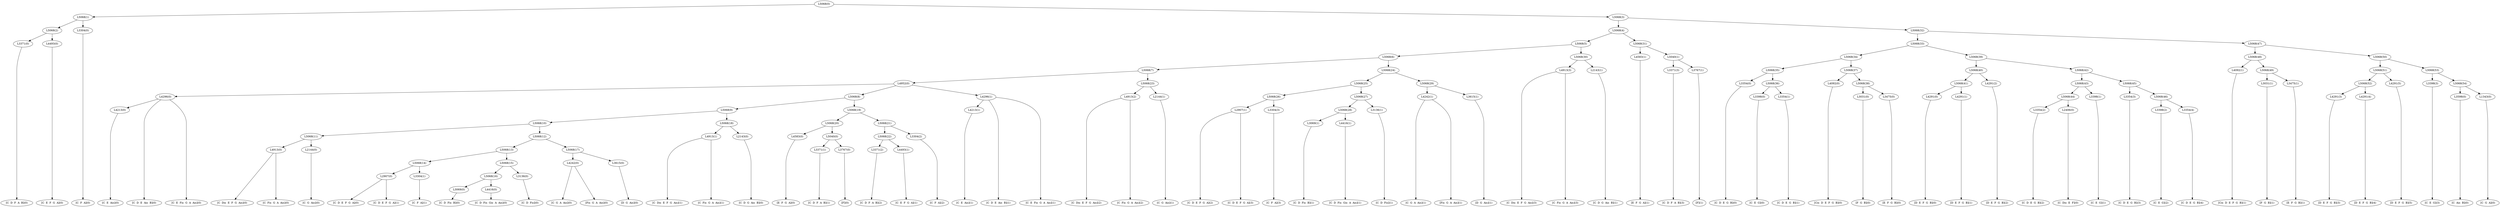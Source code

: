 digraph sample{
"L3371(0)"->"[C  D  F  A  B](0)"
"L4493(0)"->"[C  E  F  G  A](0)"
"L5068(2)"->"L3371(0)"
"L5068(2)"->"L4493(0)"
"L3304(0)"->"[C  F  A](0)"
"L5068(1)"->"L5068(2)"
"L5068(1)"->"L3304(0)"
"L4213(0)"->"[C  E  Ais](0)"
"L4296(0)"->"[C  D  E  Ais  B](0)"
"L4296(0)"->"[C  E  Fis  G  A  Ais](0)"
"L4296(0)"->"L4213(0)"
"L4913(0)"->"[C  Dis  E  F  G  Ais](0)"
"L4913(0)"->"[C  Fis  G  A  Ais](0)"
"L2144(0)"->"[C  G  Ais](0)"
"L5068(11)"->"L4913(0)"
"L5068(11)"->"L2144(0)"
"L2907(0)"->"[C  D  E  F  G  A](0)"
"L2907(0)"->"[C  D  E  F  G  A](1)"
"L3304(1)"->"[C  F  A](1)"
"L5068(14)"->"L2907(0)"
"L5068(14)"->"L3304(1)"
"L3069(0)"->"[C  D  Fis  B](0)"
"L4416(0)"->"[C  D  Fis  Gis  A  Ais](0)"
"L5068(16)"->"L3069(0)"
"L5068(16)"->"L4416(0)"
"L3136(0)"->"[C  D  Fis](0)"
"L5068(15)"->"L5068(16)"
"L5068(15)"->"L3136(0)"
"L5068(13)"->"L5068(14)"
"L5068(13)"->"L5068(15)"
"L4242(0)"->"[C  G  A  Ais](0)"
"L4242(0)"->"[Fis  G  A  Ais](0)"
"L3615(0)"->"[D  G  Ais](0)"
"L5068(17)"->"L4242(0)"
"L5068(17)"->"L3615(0)"
"L5068(12)"->"L5068(13)"
"L5068(12)"->"L5068(17)"
"L5068(10)"->"L5068(11)"
"L5068(10)"->"L5068(12)"
"L4913(1)"->"[C  Dis  E  F  G  Ais](1)"
"L4913(1)"->"[C  Fis  G  A  Ais](1)"
"L2143(0)"->"[C  D  G  Ais  B](0)"
"L5068(18)"->"L4913(1)"
"L5068(18)"->"L2143(0)"
"L5068(9)"->"L5068(10)"
"L5068(9)"->"L5068(18)"
"L4583(0)"->"[E  F  G  A](0)"
"L3371(1)"->"[C  D  F  A  B](1)"
"L3767(0)"->"[F](0)"
"L5040(0)"->"L3371(1)"
"L5040(0)"->"L3767(0)"
"L5068(20)"->"L4583(0)"
"L5068(20)"->"L5040(0)"
"L3371(2)"->"[C  D  F  A  B](2)"
"L4493(1)"->"[C  E  F  G  A](1)"
"L5068(22)"->"L3371(2)"
"L5068(22)"->"L4493(1)"
"L3304(2)"->"[C  F  A](2)"
"L5068(21)"->"L5068(22)"
"L5068(21)"->"L3304(2)"
"L5068(19)"->"L5068(20)"
"L5068(19)"->"L5068(21)"
"L5068(8)"->"L5068(9)"
"L5068(8)"->"L5068(19)"
"L4213(1)"->"[C  E  Ais](1)"
"L4296(1)"->"[C  D  E  Ais  B](1)"
"L4296(1)"->"[C  E  Fis  G  A  Ais](1)"
"L4296(1)"->"L4213(1)"
"L4952(0)"->"L4296(0)"
"L4952(0)"->"L5068(8)"
"L4952(0)"->"L4296(1)"
"L4913(2)"->"[C  Dis  E  F  G  Ais](2)"
"L4913(2)"->"[C  Fis  G  A  Ais](2)"
"L2144(1)"->"[C  G  Ais](1)"
"L5068(23)"->"L4913(2)"
"L5068(23)"->"L2144(1)"
"L5068(7)"->"L4952(0)"
"L5068(7)"->"L5068(23)"
"L2907(1)"->"[C  D  E  F  G  A](2)"
"L2907(1)"->"[C  D  E  F  G  A](3)"
"L3304(3)"->"[C  F  A](3)"
"L5068(26)"->"L2907(1)"
"L5068(26)"->"L3304(3)"
"L3069(1)"->"[C  D  Fis  B](1)"
"L4416(1)"->"[C  D  Fis  Gis  A  Ais](1)"
"L5068(28)"->"L3069(1)"
"L5068(28)"->"L4416(1)"
"L3136(1)"->"[C  D  Fis](1)"
"L5068(27)"->"L5068(28)"
"L5068(27)"->"L3136(1)"
"L5068(25)"->"L5068(26)"
"L5068(25)"->"L5068(27)"
"L4242(1)"->"[C  G  A  Ais](1)"
"L4242(1)"->"[Fis  G  A  Ais](1)"
"L3615(1)"->"[D  G  Ais](1)"
"L5068(29)"->"L4242(1)"
"L5068(29)"->"L3615(1)"
"L5068(24)"->"L5068(25)"
"L5068(24)"->"L5068(29)"
"L5068(6)"->"L5068(7)"
"L5068(6)"->"L5068(24)"
"L4913(3)"->"[C  Dis  E  F  G  Ais](3)"
"L4913(3)"->"[C  Fis  G  A  Ais](3)"
"L2143(1)"->"[C  D  G  Ais  B](1)"
"L5068(30)"->"L4913(3)"
"L5068(30)"->"L2143(1)"
"L5068(5)"->"L5068(6)"
"L5068(5)"->"L5068(30)"
"L4583(1)"->"[E  F  G  A](1)"
"L3371(3)"->"[C  D  F  A  B](3)"
"L3767(1)"->"[F](1)"
"L5040(1)"->"L3371(3)"
"L5040(1)"->"L3767(1)"
"L5068(31)"->"L4583(1)"
"L5068(31)"->"L5040(1)"
"L5068(4)"->"L5068(5)"
"L5068(4)"->"L5068(31)"
"L3354(0)"->"[C  D  E  G  B](0)"
"L3398(0)"->"[C  E  G](0)"
"L3354(1)"->"[C  D  E  G  B](1)"
"L5068(36)"->"L3398(0)"
"L5068(36)"->"L3354(1)"
"L5068(35)"->"L3354(0)"
"L5068(35)"->"L5068(36)"
"L4092(0)"->"[Cis  D  E  F  G  B](0)"
"L3031(0)"->"[F  G  B](0)"
"L3475(0)"->"[E  F  G  B](0)"
"L5068(38)"->"L3031(0)"
"L5068(38)"->"L3475(0)"
"L5068(37)"->"L4092(0)"
"L5068(37)"->"L5068(38)"
"L5068(34)"->"L5068(35)"
"L5068(34)"->"L5068(37)"
"L4291(0)"->"[D  E  F  G  B](0)"
"L4291(1)"->"[D  E  F  G  B](1)"
"L5068(41)"->"L4291(0)"
"L5068(41)"->"L4291(1)"
"L4291(2)"->"[D  E  F  G  B](2)"
"L5068(40)"->"L5068(41)"
"L5068(40)"->"L4291(2)"
"L3354(2)"->"[C  D  E  G  B](2)"
"L2406(0)"->"[C  Dis  E  F](0)"
"L5068(44)"->"L3354(2)"
"L5068(44)"->"L2406(0)"
"L3398(1)"->"[C  E  G](1)"
"L5068(43)"->"L5068(44)"
"L5068(43)"->"L3398(1)"
"L3354(3)"->"[C  D  E  G  B](3)"
"L3398(2)"->"[C  E  G](2)"
"L3354(4)"->"[C  D  E  G  B](4)"
"L5068(46)"->"L3398(2)"
"L5068(46)"->"L3354(4)"
"L5068(45)"->"L3354(3)"
"L5068(45)"->"L5068(46)"
"L5068(42)"->"L5068(43)"
"L5068(42)"->"L5068(45)"
"L5068(39)"->"L5068(40)"
"L5068(39)"->"L5068(42)"
"L5068(33)"->"L5068(34)"
"L5068(33)"->"L5068(39)"
"L4092(1)"->"[Cis  D  E  F  G  B](1)"
"L3031(1)"->"[F  G  B](1)"
"L3475(1)"->"[E  F  G  B](1)"
"L5068(49)"->"L3031(1)"
"L5068(49)"->"L3475(1)"
"L5068(48)"->"L4092(1)"
"L5068(48)"->"L5068(49)"
"L4291(3)"->"[D  E  F  G  B](3)"
"L4291(4)"->"[D  E  F  G  B](4)"
"L5068(52)"->"L4291(3)"
"L5068(52)"->"L4291(4)"
"L4291(5)"->"[D  E  F  G  B](5)"
"L5068(51)"->"L5068(52)"
"L5068(51)"->"L4291(5)"
"L3398(3)"->"[C  E  G](3)"
"L3598(0)"->"[C  Ais  B](0)"
"L1343(0)"->"[C  G  A](0)"
"L5068(54)"->"L3598(0)"
"L5068(54)"->"L1343(0)"
"L5068(53)"->"L3398(3)"
"L5068(53)"->"L5068(54)"
"L5068(50)"->"L5068(51)"
"L5068(50)"->"L5068(53)"
"L5068(47)"->"L5068(48)"
"L5068(47)"->"L5068(50)"
"L5068(32)"->"L5068(33)"
"L5068(32)"->"L5068(47)"
"L5068(3)"->"L5068(4)"
"L5068(3)"->"L5068(32)"
"L5068(0)"->"L5068(1)"
"L5068(0)"->"L5068(3)"
{rank = min; "L5068(0)"}
{rank = same; "L5068(1)"; "L5068(3)";}
{rank = same; "L5068(2)"; "L3304(0)"; "L5068(4)"; "L5068(32)";}
{rank = same; "L3371(0)"; "L4493(0)"; "L5068(5)"; "L5068(31)"; "L5068(33)"; "L5068(47)";}
{rank = same; "L5068(6)"; "L5068(30)"; "L4583(1)"; "L5040(1)"; "L5068(34)"; "L5068(39)"; "L5068(48)"; "L5068(50)";}
{rank = same; "L5068(7)"; "L5068(24)"; "L4913(3)"; "L2143(1)"; "L3371(3)"; "L3767(1)"; "L5068(35)"; "L5068(37)"; "L5068(40)"; "L5068(42)"; "L4092(1)"; "L5068(49)"; "L5068(51)"; "L5068(53)";}
{rank = same; "L4952(0)"; "L5068(23)"; "L5068(25)"; "L5068(29)"; "L3354(0)"; "L5068(36)"; "L4092(0)"; "L5068(38)"; "L5068(41)"; "L4291(2)"; "L5068(43)"; "L5068(45)"; "L3031(1)"; "L3475(1)"; "L5068(52)"; "L4291(5)"; "L3398(3)"; "L5068(54)";}
{rank = same; "L4296(0)"; "L5068(8)"; "L4296(1)"; "L4913(2)"; "L2144(1)"; "L5068(26)"; "L5068(27)"; "L4242(1)"; "L3615(1)"; "L3398(0)"; "L3354(1)"; "L3031(0)"; "L3475(0)"; "L4291(0)"; "L4291(1)"; "L5068(44)"; "L3398(1)"; "L3354(3)"; "L5068(46)"; "L4291(3)"; "L4291(4)"; "L3598(0)"; "L1343(0)";}
{rank = same; "L4213(0)"; "L5068(9)"; "L5068(19)"; "L4213(1)"; "L2907(1)"; "L3304(3)"; "L5068(28)"; "L3136(1)"; "L3354(2)"; "L2406(0)"; "L3398(2)"; "L3354(4)";}
{rank = same; "L5068(10)"; "L5068(18)"; "L5068(20)"; "L5068(21)"; "L3069(1)"; "L4416(1)";}
{rank = same; "L5068(11)"; "L5068(12)"; "L4913(1)"; "L2143(0)"; "L4583(0)"; "L5040(0)"; "L5068(22)"; "L3304(2)";}
{rank = same; "L4913(0)"; "L2144(0)"; "L5068(13)"; "L5068(17)"; "L3371(1)"; "L3767(0)"; "L3371(2)"; "L4493(1)";}
{rank = same; "L5068(14)"; "L5068(15)"; "L4242(0)"; "L3615(0)";}
{rank = same; "L2907(0)"; "L3304(1)"; "L5068(16)"; "L3136(0)";}
{rank = same; "L3069(0)"; "L4416(0)";}
{rank = max; "[C  Ais  B](0)"; "[C  D  E  Ais  B](0)"; "[C  D  E  Ais  B](1)"; "[C  D  E  F  G  A](0)"; "[C  D  E  F  G  A](1)"; "[C  D  E  F  G  A](2)"; "[C  D  E  F  G  A](3)"; "[C  D  E  G  B](0)"; "[C  D  E  G  B](1)"; "[C  D  E  G  B](2)"; "[C  D  E  G  B](3)"; "[C  D  E  G  B](4)"; "[C  D  F  A  B](0)"; "[C  D  F  A  B](1)"; "[C  D  F  A  B](2)"; "[C  D  F  A  B](3)"; "[C  D  Fis  B](0)"; "[C  D  Fis  B](1)"; "[C  D  Fis  Gis  A  Ais](0)"; "[C  D  Fis  Gis  A  Ais](1)"; "[C  D  Fis](0)"; "[C  D  Fis](1)"; "[C  D  G  Ais  B](0)"; "[C  D  G  Ais  B](1)"; "[C  Dis  E  F  G  Ais](0)"; "[C  Dis  E  F  G  Ais](1)"; "[C  Dis  E  F  G  Ais](2)"; "[C  Dis  E  F  G  Ais](3)"; "[C  Dis  E  F](0)"; "[C  E  Ais](0)"; "[C  E  Ais](1)"; "[C  E  F  G  A](0)"; "[C  E  F  G  A](1)"; "[C  E  Fis  G  A  Ais](0)"; "[C  E  Fis  G  A  Ais](1)"; "[C  E  G](0)"; "[C  E  G](1)"; "[C  E  G](2)"; "[C  E  G](3)"; "[C  F  A](0)"; "[C  F  A](1)"; "[C  F  A](2)"; "[C  F  A](3)"; "[C  Fis  G  A  Ais](0)"; "[C  Fis  G  A  Ais](1)"; "[C  Fis  G  A  Ais](2)"; "[C  Fis  G  A  Ais](3)"; "[C  G  A  Ais](0)"; "[C  G  A  Ais](1)"; "[C  G  A](0)"; "[C  G  Ais](0)"; "[C  G  Ais](1)"; "[Cis  D  E  F  G  B](0)"; "[Cis  D  E  F  G  B](1)"; "[D  E  F  G  B](0)"; "[D  E  F  G  B](1)"; "[D  E  F  G  B](2)"; "[D  E  F  G  B](3)"; "[D  E  F  G  B](4)"; "[D  E  F  G  B](5)"; "[D  G  Ais](0)"; "[D  G  Ais](1)"; "[E  F  G  A](0)"; "[E  F  G  A](1)"; "[E  F  G  B](0)"; "[E  F  G  B](1)"; "[F  G  B](0)"; "[F  G  B](1)"; "[F](0)"; "[F](1)"; "[Fis  G  A  Ais](0)"; "[Fis  G  A  Ais](1)";}
}